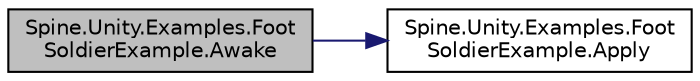 digraph "Spine.Unity.Examples.FootSoldierExample.Awake"
{
 // LATEX_PDF_SIZE
  edge [fontname="Helvetica",fontsize="10",labelfontname="Helvetica",labelfontsize="10"];
  node [fontname="Helvetica",fontsize="10",shape=record];
  rankdir="LR";
  Node1 [label="Spine.Unity.Examples.Foot\lSoldierExample.Awake",height=0.2,width=0.4,color="black", fillcolor="grey75", style="filled", fontcolor="black",tooltip=" "];
  Node1 -> Node2 [color="midnightblue",fontsize="10",style="solid",fontname="Helvetica"];
  Node2 [label="Spine.Unity.Examples.Foot\lSoldierExample.Apply",height=0.2,width=0.4,color="black", fillcolor="white", style="filled",URL="$class_spine_1_1_unity_1_1_examples_1_1_foot_soldier_example.html#ac3b80e21831ca683f04c034380dcc3fa",tooltip=" "];
}
